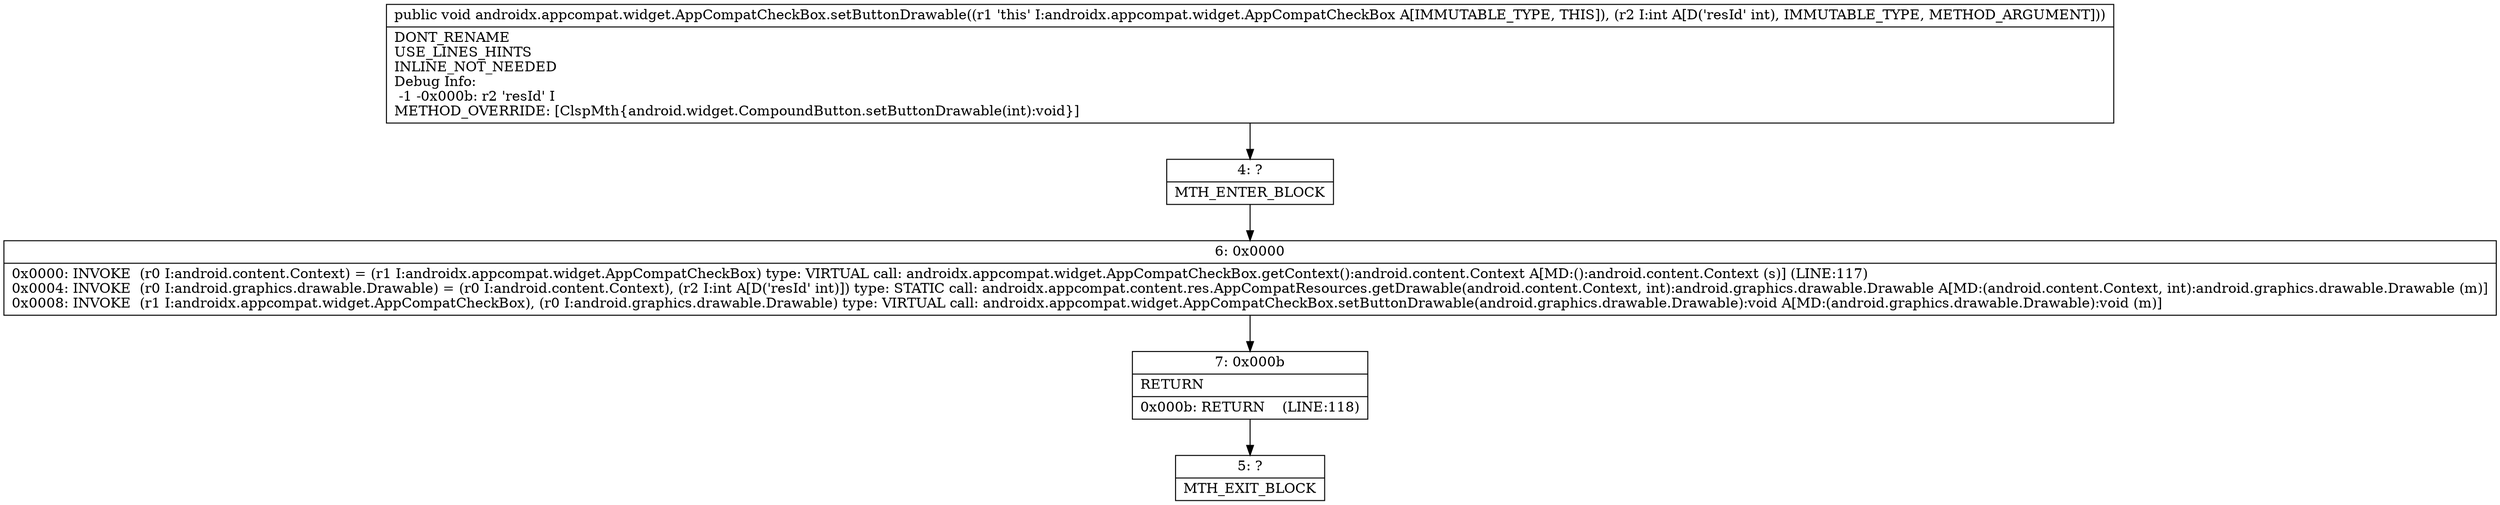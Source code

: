digraph "CFG forandroidx.appcompat.widget.AppCompatCheckBox.setButtonDrawable(I)V" {
Node_4 [shape=record,label="{4\:\ ?|MTH_ENTER_BLOCK\l}"];
Node_6 [shape=record,label="{6\:\ 0x0000|0x0000: INVOKE  (r0 I:android.content.Context) = (r1 I:androidx.appcompat.widget.AppCompatCheckBox) type: VIRTUAL call: androidx.appcompat.widget.AppCompatCheckBox.getContext():android.content.Context A[MD:():android.content.Context (s)] (LINE:117)\l0x0004: INVOKE  (r0 I:android.graphics.drawable.Drawable) = (r0 I:android.content.Context), (r2 I:int A[D('resId' int)]) type: STATIC call: androidx.appcompat.content.res.AppCompatResources.getDrawable(android.content.Context, int):android.graphics.drawable.Drawable A[MD:(android.content.Context, int):android.graphics.drawable.Drawable (m)]\l0x0008: INVOKE  (r1 I:androidx.appcompat.widget.AppCompatCheckBox), (r0 I:android.graphics.drawable.Drawable) type: VIRTUAL call: androidx.appcompat.widget.AppCompatCheckBox.setButtonDrawable(android.graphics.drawable.Drawable):void A[MD:(android.graphics.drawable.Drawable):void (m)]\l}"];
Node_7 [shape=record,label="{7\:\ 0x000b|RETURN\l|0x000b: RETURN    (LINE:118)\l}"];
Node_5 [shape=record,label="{5\:\ ?|MTH_EXIT_BLOCK\l}"];
MethodNode[shape=record,label="{public void androidx.appcompat.widget.AppCompatCheckBox.setButtonDrawable((r1 'this' I:androidx.appcompat.widget.AppCompatCheckBox A[IMMUTABLE_TYPE, THIS]), (r2 I:int A[D('resId' int), IMMUTABLE_TYPE, METHOD_ARGUMENT]))  | DONT_RENAME\lUSE_LINES_HINTS\lINLINE_NOT_NEEDED\lDebug Info:\l  \-1 \-0x000b: r2 'resId' I\lMETHOD_OVERRIDE: [ClspMth\{android.widget.CompoundButton.setButtonDrawable(int):void\}]\l}"];
MethodNode -> Node_4;Node_4 -> Node_6;
Node_6 -> Node_7;
Node_7 -> Node_5;
}

